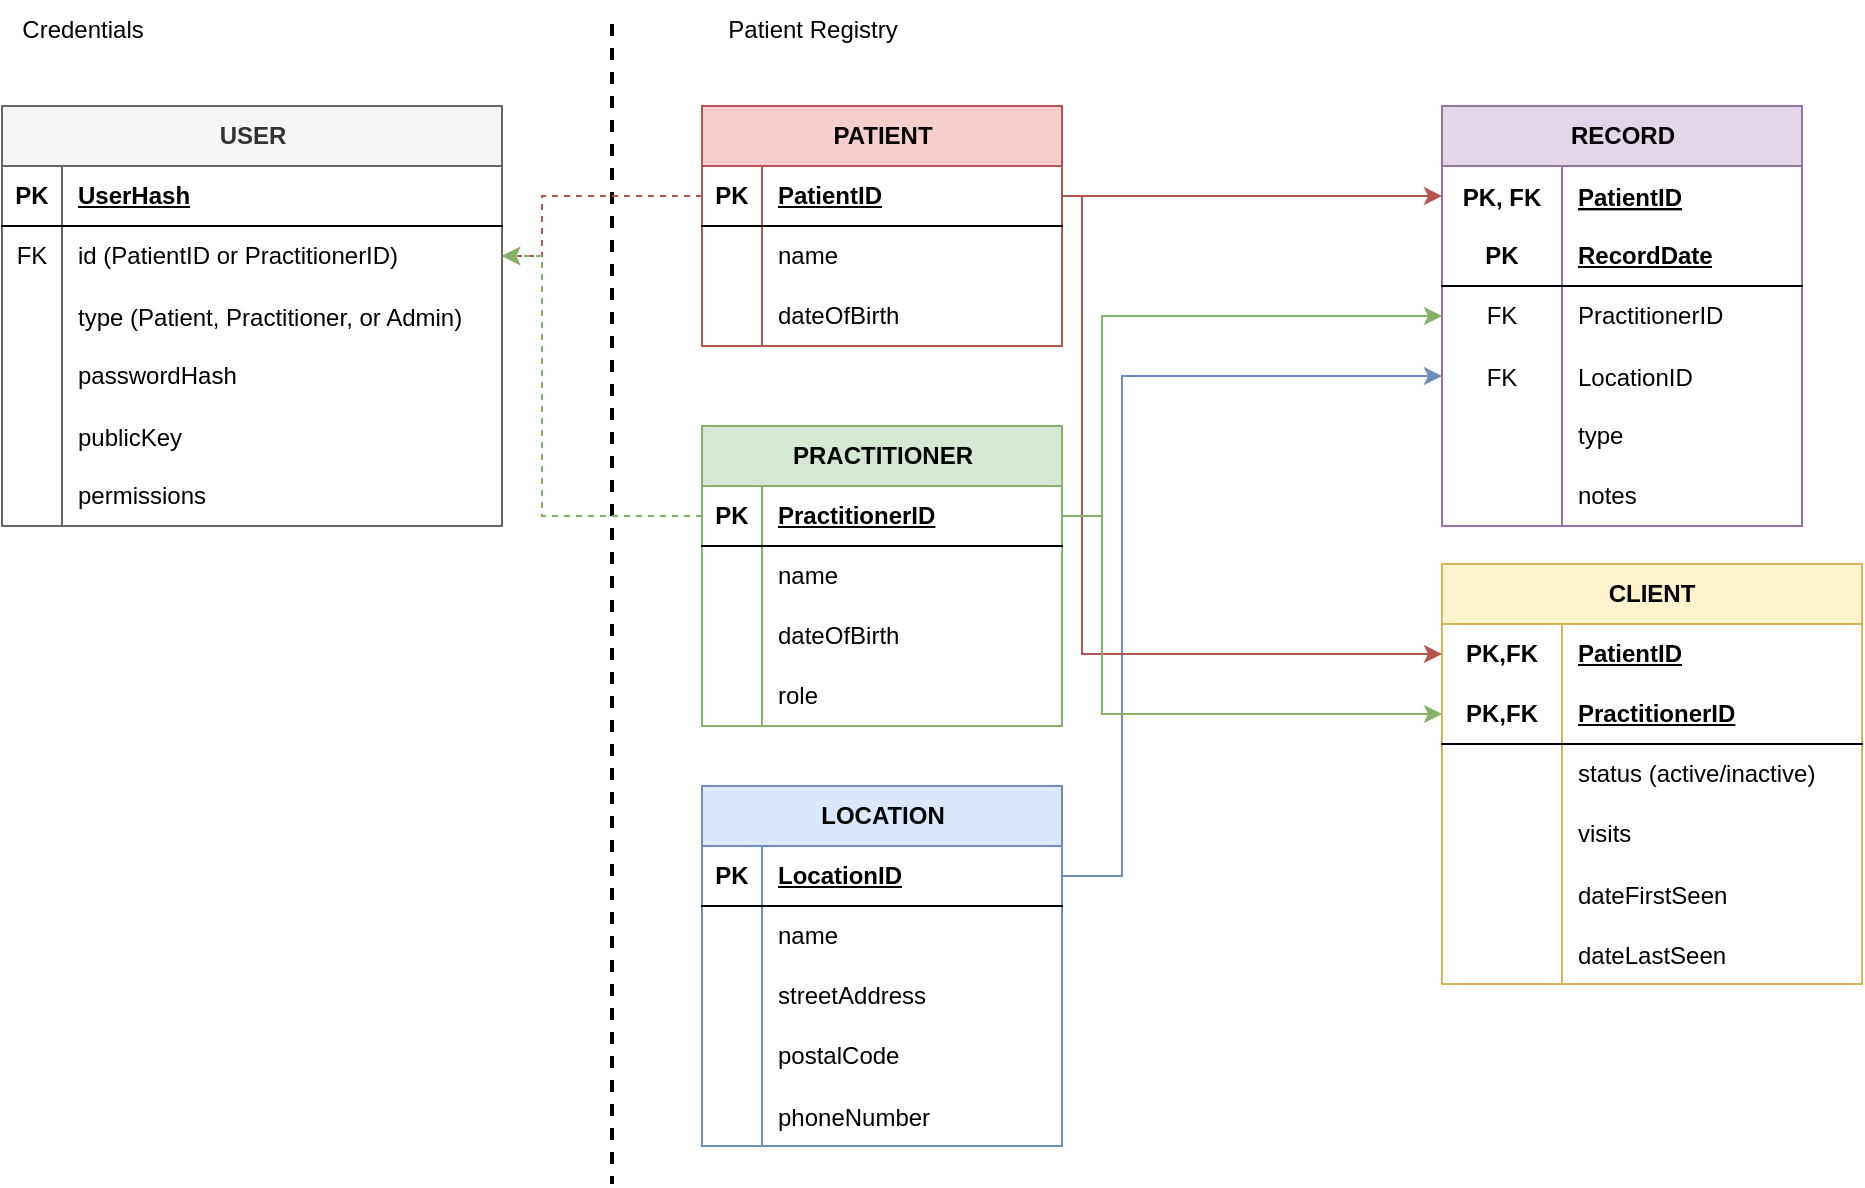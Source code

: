 <mxfile version="24.4.0" type="github">
  <diagram name="Credentials &amp; Patient Registry" id="eqYuc8Sgv0YEJW-9Jb40">
    <mxGraphModel dx="1221" dy="765" grid="1" gridSize="10" guides="1" tooltips="1" connect="1" arrows="1" fold="1" page="1" pageScale="1" pageWidth="1100" pageHeight="850" math="0" shadow="0">
      <root>
        <mxCell id="0" />
        <mxCell id="1" parent="0" />
        <mxCell id="CZYOtbxIdXGF0Ih6spGk-1" value="PATIENT" style="shape=table;startSize=30;container=1;collapsible=1;childLayout=tableLayout;fixedRows=1;rowLines=0;fontStyle=1;align=center;resizeLast=1;html=1;fillColor=#f8cecc;strokeColor=#b85450;" parent="1" vertex="1">
          <mxGeometry x="390" y="81" width="180" height="120" as="geometry">
            <mxRectangle x="80" y="40" width="80" height="30" as="alternateBounds" />
          </mxGeometry>
        </mxCell>
        <mxCell id="CZYOtbxIdXGF0Ih6spGk-2" value="" style="shape=tableRow;horizontal=0;startSize=0;swimlaneHead=0;swimlaneBody=0;fillColor=none;collapsible=0;dropTarget=0;points=[[0,0.5],[1,0.5]];portConstraint=eastwest;top=0;left=0;right=0;bottom=1;" parent="CZYOtbxIdXGF0Ih6spGk-1" vertex="1">
          <mxGeometry y="30" width="180" height="30" as="geometry" />
        </mxCell>
        <mxCell id="CZYOtbxIdXGF0Ih6spGk-3" value="PK" style="shape=partialRectangle;connectable=0;fillColor=none;top=0;left=0;bottom=0;right=0;fontStyle=1;overflow=hidden;whiteSpace=wrap;html=1;" parent="CZYOtbxIdXGF0Ih6spGk-2" vertex="1">
          <mxGeometry width="30" height="30" as="geometry">
            <mxRectangle width="30" height="30" as="alternateBounds" />
          </mxGeometry>
        </mxCell>
        <mxCell id="CZYOtbxIdXGF0Ih6spGk-4" value="PatientID" style="shape=partialRectangle;connectable=0;fillColor=none;top=0;left=0;bottom=0;right=0;align=left;spacingLeft=6;fontStyle=5;overflow=hidden;whiteSpace=wrap;html=1;" parent="CZYOtbxIdXGF0Ih6spGk-2" vertex="1">
          <mxGeometry x="30" width="150" height="30" as="geometry">
            <mxRectangle width="150" height="30" as="alternateBounds" />
          </mxGeometry>
        </mxCell>
        <mxCell id="CZYOtbxIdXGF0Ih6spGk-5" value="" style="shape=tableRow;horizontal=0;startSize=0;swimlaneHead=0;swimlaneBody=0;fillColor=none;collapsible=0;dropTarget=0;points=[[0,0.5],[1,0.5]];portConstraint=eastwest;top=0;left=0;right=0;bottom=0;" parent="CZYOtbxIdXGF0Ih6spGk-1" vertex="1">
          <mxGeometry y="60" width="180" height="30" as="geometry" />
        </mxCell>
        <mxCell id="CZYOtbxIdXGF0Ih6spGk-6" value="" style="shape=partialRectangle;connectable=0;fillColor=none;top=0;left=0;bottom=0;right=0;editable=1;overflow=hidden;whiteSpace=wrap;html=1;" parent="CZYOtbxIdXGF0Ih6spGk-5" vertex="1">
          <mxGeometry width="30" height="30" as="geometry">
            <mxRectangle width="30" height="30" as="alternateBounds" />
          </mxGeometry>
        </mxCell>
        <mxCell id="CZYOtbxIdXGF0Ih6spGk-7" value="name" style="shape=partialRectangle;connectable=0;fillColor=none;top=0;left=0;bottom=0;right=0;align=left;spacingLeft=6;overflow=hidden;whiteSpace=wrap;html=1;" parent="CZYOtbxIdXGF0Ih6spGk-5" vertex="1">
          <mxGeometry x="30" width="150" height="30" as="geometry">
            <mxRectangle width="150" height="30" as="alternateBounds" />
          </mxGeometry>
        </mxCell>
        <mxCell id="CZYOtbxIdXGF0Ih6spGk-8" value="" style="shape=tableRow;horizontal=0;startSize=0;swimlaneHead=0;swimlaneBody=0;fillColor=none;collapsible=0;dropTarget=0;points=[[0,0.5],[1,0.5]];portConstraint=eastwest;top=0;left=0;right=0;bottom=0;" parent="CZYOtbxIdXGF0Ih6spGk-1" vertex="1">
          <mxGeometry y="90" width="180" height="30" as="geometry" />
        </mxCell>
        <mxCell id="CZYOtbxIdXGF0Ih6spGk-9" value="" style="shape=partialRectangle;connectable=0;fillColor=none;top=0;left=0;bottom=0;right=0;editable=1;overflow=hidden;whiteSpace=wrap;html=1;" parent="CZYOtbxIdXGF0Ih6spGk-8" vertex="1">
          <mxGeometry width="30" height="30" as="geometry">
            <mxRectangle width="30" height="30" as="alternateBounds" />
          </mxGeometry>
        </mxCell>
        <mxCell id="CZYOtbxIdXGF0Ih6spGk-10" value="dateOfBirth" style="shape=partialRectangle;connectable=0;fillColor=none;top=0;left=0;bottom=0;right=0;align=left;spacingLeft=6;overflow=hidden;whiteSpace=wrap;html=1;" parent="CZYOtbxIdXGF0Ih6spGk-8" vertex="1">
          <mxGeometry x="30" width="150" height="30" as="geometry">
            <mxRectangle width="150" height="30" as="alternateBounds" />
          </mxGeometry>
        </mxCell>
        <mxCell id="CZYOtbxIdXGF0Ih6spGk-21" value="PRACTITIONER" style="shape=table;startSize=30;container=1;collapsible=1;childLayout=tableLayout;fixedRows=1;rowLines=0;fontStyle=1;align=center;resizeLast=1;html=1;fillColor=#d5e8d4;strokeColor=#82b366;" parent="1" vertex="1">
          <mxGeometry x="390" y="241" width="180" height="150" as="geometry" />
        </mxCell>
        <mxCell id="CZYOtbxIdXGF0Ih6spGk-22" value="" style="shape=tableRow;horizontal=0;startSize=0;swimlaneHead=0;swimlaneBody=0;fillColor=none;collapsible=0;dropTarget=0;points=[[0,0.5],[1,0.5]];portConstraint=eastwest;top=0;left=0;right=0;bottom=1;" parent="CZYOtbxIdXGF0Ih6spGk-21" vertex="1">
          <mxGeometry y="30" width="180" height="30" as="geometry" />
        </mxCell>
        <mxCell id="CZYOtbxIdXGF0Ih6spGk-23" value="PK" style="shape=partialRectangle;connectable=0;fillColor=none;top=0;left=0;bottom=0;right=0;fontStyle=1;overflow=hidden;whiteSpace=wrap;html=1;" parent="CZYOtbxIdXGF0Ih6spGk-22" vertex="1">
          <mxGeometry width="30" height="30" as="geometry">
            <mxRectangle width="30" height="30" as="alternateBounds" />
          </mxGeometry>
        </mxCell>
        <mxCell id="CZYOtbxIdXGF0Ih6spGk-24" value="PractitionerID" style="shape=partialRectangle;connectable=0;fillColor=none;top=0;left=0;bottom=0;right=0;align=left;spacingLeft=6;fontStyle=5;overflow=hidden;whiteSpace=wrap;html=1;" parent="CZYOtbxIdXGF0Ih6spGk-22" vertex="1">
          <mxGeometry x="30" width="150" height="30" as="geometry">
            <mxRectangle width="150" height="30" as="alternateBounds" />
          </mxGeometry>
        </mxCell>
        <mxCell id="CZYOtbxIdXGF0Ih6spGk-25" value="" style="shape=tableRow;horizontal=0;startSize=0;swimlaneHead=0;swimlaneBody=0;fillColor=none;collapsible=0;dropTarget=0;points=[[0,0.5],[1,0.5]];portConstraint=eastwest;top=0;left=0;right=0;bottom=0;" parent="CZYOtbxIdXGF0Ih6spGk-21" vertex="1">
          <mxGeometry y="60" width="180" height="30" as="geometry" />
        </mxCell>
        <mxCell id="CZYOtbxIdXGF0Ih6spGk-26" value="" style="shape=partialRectangle;connectable=0;fillColor=none;top=0;left=0;bottom=0;right=0;editable=1;overflow=hidden;whiteSpace=wrap;html=1;" parent="CZYOtbxIdXGF0Ih6spGk-25" vertex="1">
          <mxGeometry width="30" height="30" as="geometry">
            <mxRectangle width="30" height="30" as="alternateBounds" />
          </mxGeometry>
        </mxCell>
        <mxCell id="CZYOtbxIdXGF0Ih6spGk-27" value="name" style="shape=partialRectangle;connectable=0;fillColor=none;top=0;left=0;bottom=0;right=0;align=left;spacingLeft=6;overflow=hidden;whiteSpace=wrap;html=1;" parent="CZYOtbxIdXGF0Ih6spGk-25" vertex="1">
          <mxGeometry x="30" width="150" height="30" as="geometry">
            <mxRectangle width="150" height="30" as="alternateBounds" />
          </mxGeometry>
        </mxCell>
        <mxCell id="CZYOtbxIdXGF0Ih6spGk-28" value="" style="shape=tableRow;horizontal=0;startSize=0;swimlaneHead=0;swimlaneBody=0;fillColor=none;collapsible=0;dropTarget=0;points=[[0,0.5],[1,0.5]];portConstraint=eastwest;top=0;left=0;right=0;bottom=0;" parent="CZYOtbxIdXGF0Ih6spGk-21" vertex="1">
          <mxGeometry y="90" width="180" height="30" as="geometry" />
        </mxCell>
        <mxCell id="CZYOtbxIdXGF0Ih6spGk-29" value="" style="shape=partialRectangle;connectable=0;fillColor=none;top=0;left=0;bottom=0;right=0;editable=1;overflow=hidden;whiteSpace=wrap;html=1;" parent="CZYOtbxIdXGF0Ih6spGk-28" vertex="1">
          <mxGeometry width="30" height="30" as="geometry">
            <mxRectangle width="30" height="30" as="alternateBounds" />
          </mxGeometry>
        </mxCell>
        <mxCell id="CZYOtbxIdXGF0Ih6spGk-30" value="dateOfBirth" style="shape=partialRectangle;connectable=0;fillColor=none;top=0;left=0;bottom=0;right=0;align=left;spacingLeft=6;overflow=hidden;whiteSpace=wrap;html=1;" parent="CZYOtbxIdXGF0Ih6spGk-28" vertex="1">
          <mxGeometry x="30" width="150" height="30" as="geometry">
            <mxRectangle width="150" height="30" as="alternateBounds" />
          </mxGeometry>
        </mxCell>
        <mxCell id="CZYOtbxIdXGF0Ih6spGk-31" value="" style="shape=tableRow;horizontal=0;startSize=0;swimlaneHead=0;swimlaneBody=0;fillColor=none;collapsible=0;dropTarget=0;points=[[0,0.5],[1,0.5]];portConstraint=eastwest;top=0;left=0;right=0;bottom=0;" parent="CZYOtbxIdXGF0Ih6spGk-21" vertex="1">
          <mxGeometry y="120" width="180" height="30" as="geometry" />
        </mxCell>
        <mxCell id="CZYOtbxIdXGF0Ih6spGk-32" value="" style="shape=partialRectangle;connectable=0;fillColor=none;top=0;left=0;bottom=0;right=0;editable=1;overflow=hidden;whiteSpace=wrap;html=1;" parent="CZYOtbxIdXGF0Ih6spGk-31" vertex="1">
          <mxGeometry width="30" height="30" as="geometry">
            <mxRectangle width="30" height="30" as="alternateBounds" />
          </mxGeometry>
        </mxCell>
        <mxCell id="CZYOtbxIdXGF0Ih6spGk-33" value="role" style="shape=partialRectangle;connectable=0;fillColor=none;top=0;left=0;bottom=0;right=0;align=left;spacingLeft=6;overflow=hidden;whiteSpace=wrap;html=1;" parent="CZYOtbxIdXGF0Ih6spGk-31" vertex="1">
          <mxGeometry x="30" width="150" height="30" as="geometry">
            <mxRectangle width="150" height="30" as="alternateBounds" />
          </mxGeometry>
        </mxCell>
        <mxCell id="CZYOtbxIdXGF0Ih6spGk-38" value="RECORD" style="shape=table;startSize=30;container=1;collapsible=1;childLayout=tableLayout;fixedRows=1;rowLines=0;fontStyle=1;align=center;resizeLast=1;html=1;fillColor=#e1d5e7;strokeColor=#9673a6;" parent="1" vertex="1">
          <mxGeometry x="760" y="81" width="180" height="210" as="geometry" />
        </mxCell>
        <mxCell id="CZYOtbxIdXGF0Ih6spGk-58" value="" style="shape=tableRow;horizontal=0;startSize=0;swimlaneHead=0;swimlaneBody=0;fillColor=none;collapsible=0;dropTarget=0;points=[[0,0.5],[1,0.5]];portConstraint=eastwest;top=0;left=0;right=0;bottom=0;" parent="CZYOtbxIdXGF0Ih6spGk-38" vertex="1">
          <mxGeometry y="30" width="180" height="30" as="geometry" />
        </mxCell>
        <mxCell id="CZYOtbxIdXGF0Ih6spGk-59" value="PK, FK" style="shape=partialRectangle;connectable=0;fillColor=none;top=0;left=0;bottom=0;right=0;editable=1;overflow=hidden;fontStyle=1" parent="CZYOtbxIdXGF0Ih6spGk-58" vertex="1">
          <mxGeometry width="60" height="30" as="geometry">
            <mxRectangle width="60" height="30" as="alternateBounds" />
          </mxGeometry>
        </mxCell>
        <mxCell id="CZYOtbxIdXGF0Ih6spGk-60" value="PatientID" style="shape=partialRectangle;connectable=0;fillColor=none;top=0;left=0;bottom=0;right=0;align=left;spacingLeft=6;overflow=hidden;fontStyle=5" parent="CZYOtbxIdXGF0Ih6spGk-58" vertex="1">
          <mxGeometry x="60" width="120" height="30" as="geometry">
            <mxRectangle width="120" height="30" as="alternateBounds" />
          </mxGeometry>
        </mxCell>
        <mxCell id="CZYOtbxIdXGF0Ih6spGk-39" value="" style="shape=tableRow;horizontal=0;startSize=0;swimlaneHead=0;swimlaneBody=0;fillColor=none;collapsible=0;dropTarget=0;points=[[0,0.5],[1,0.5]];portConstraint=eastwest;top=0;left=0;right=0;bottom=1;" parent="CZYOtbxIdXGF0Ih6spGk-38" vertex="1">
          <mxGeometry y="60" width="180" height="30" as="geometry" />
        </mxCell>
        <mxCell id="CZYOtbxIdXGF0Ih6spGk-40" value="PK" style="shape=partialRectangle;connectable=0;fillColor=none;top=0;left=0;bottom=0;right=0;fontStyle=1;overflow=hidden;whiteSpace=wrap;html=1;" parent="CZYOtbxIdXGF0Ih6spGk-39" vertex="1">
          <mxGeometry width="60" height="30" as="geometry">
            <mxRectangle width="60" height="30" as="alternateBounds" />
          </mxGeometry>
        </mxCell>
        <mxCell id="CZYOtbxIdXGF0Ih6spGk-41" value="RecordDate" style="shape=partialRectangle;connectable=0;fillColor=none;top=0;left=0;bottom=0;right=0;align=left;spacingLeft=6;fontStyle=5;overflow=hidden;whiteSpace=wrap;html=1;" parent="CZYOtbxIdXGF0Ih6spGk-39" vertex="1">
          <mxGeometry x="60" width="120" height="30" as="geometry">
            <mxRectangle width="120" height="30" as="alternateBounds" />
          </mxGeometry>
        </mxCell>
        <mxCell id="CZYOtbxIdXGF0Ih6spGk-42" value="" style="shape=tableRow;horizontal=0;startSize=0;swimlaneHead=0;swimlaneBody=0;fillColor=none;collapsible=0;dropTarget=0;points=[[0,0.5],[1,0.5]];portConstraint=eastwest;top=0;left=0;right=0;bottom=0;" parent="CZYOtbxIdXGF0Ih6spGk-38" vertex="1">
          <mxGeometry y="90" width="180" height="30" as="geometry" />
        </mxCell>
        <mxCell id="CZYOtbxIdXGF0Ih6spGk-43" value="FK" style="shape=partialRectangle;connectable=0;fillColor=none;top=0;left=0;bottom=0;right=0;editable=1;overflow=hidden;whiteSpace=wrap;html=1;" parent="CZYOtbxIdXGF0Ih6spGk-42" vertex="1">
          <mxGeometry width="60" height="30" as="geometry">
            <mxRectangle width="60" height="30" as="alternateBounds" />
          </mxGeometry>
        </mxCell>
        <mxCell id="CZYOtbxIdXGF0Ih6spGk-44" value="PractitionerID" style="shape=partialRectangle;connectable=0;fillColor=none;top=0;left=0;bottom=0;right=0;align=left;spacingLeft=6;overflow=hidden;whiteSpace=wrap;html=1;" parent="CZYOtbxIdXGF0Ih6spGk-42" vertex="1">
          <mxGeometry x="60" width="120" height="30" as="geometry">
            <mxRectangle width="120" height="30" as="alternateBounds" />
          </mxGeometry>
        </mxCell>
        <mxCell id="CZYOtbxIdXGF0Ih6spGk-83" value="" style="shape=tableRow;horizontal=0;startSize=0;swimlaneHead=0;swimlaneBody=0;fillColor=none;collapsible=0;dropTarget=0;points=[[0,0.5],[1,0.5]];portConstraint=eastwest;top=0;left=0;right=0;bottom=0;" parent="CZYOtbxIdXGF0Ih6spGk-38" vertex="1">
          <mxGeometry y="120" width="180" height="30" as="geometry" />
        </mxCell>
        <mxCell id="CZYOtbxIdXGF0Ih6spGk-84" value="FK" style="shape=partialRectangle;connectable=0;fillColor=none;top=0;left=0;bottom=0;right=0;editable=1;overflow=hidden;" parent="CZYOtbxIdXGF0Ih6spGk-83" vertex="1">
          <mxGeometry width="60" height="30" as="geometry">
            <mxRectangle width="60" height="30" as="alternateBounds" />
          </mxGeometry>
        </mxCell>
        <mxCell id="CZYOtbxIdXGF0Ih6spGk-85" value="LocationID" style="shape=partialRectangle;connectable=0;fillColor=none;top=0;left=0;bottom=0;right=0;align=left;spacingLeft=6;overflow=hidden;" parent="CZYOtbxIdXGF0Ih6spGk-83" vertex="1">
          <mxGeometry x="60" width="120" height="30" as="geometry">
            <mxRectangle width="120" height="30" as="alternateBounds" />
          </mxGeometry>
        </mxCell>
        <mxCell id="CZYOtbxIdXGF0Ih6spGk-45" value="" style="shape=tableRow;horizontal=0;startSize=0;swimlaneHead=0;swimlaneBody=0;fillColor=none;collapsible=0;dropTarget=0;points=[[0,0.5],[1,0.5]];portConstraint=eastwest;top=0;left=0;right=0;bottom=0;" parent="CZYOtbxIdXGF0Ih6spGk-38" vertex="1">
          <mxGeometry y="150" width="180" height="30" as="geometry" />
        </mxCell>
        <mxCell id="CZYOtbxIdXGF0Ih6spGk-46" value="" style="shape=partialRectangle;connectable=0;fillColor=none;top=0;left=0;bottom=0;right=0;editable=1;overflow=hidden;whiteSpace=wrap;html=1;" parent="CZYOtbxIdXGF0Ih6spGk-45" vertex="1">
          <mxGeometry width="60" height="30" as="geometry">
            <mxRectangle width="60" height="30" as="alternateBounds" />
          </mxGeometry>
        </mxCell>
        <mxCell id="CZYOtbxIdXGF0Ih6spGk-47" value="type" style="shape=partialRectangle;connectable=0;fillColor=none;top=0;left=0;bottom=0;right=0;align=left;spacingLeft=6;overflow=hidden;whiteSpace=wrap;html=1;" parent="CZYOtbxIdXGF0Ih6spGk-45" vertex="1">
          <mxGeometry x="60" width="120" height="30" as="geometry">
            <mxRectangle width="120" height="30" as="alternateBounds" />
          </mxGeometry>
        </mxCell>
        <mxCell id="CZYOtbxIdXGF0Ih6spGk-48" value="" style="shape=tableRow;horizontal=0;startSize=0;swimlaneHead=0;swimlaneBody=0;fillColor=none;collapsible=0;dropTarget=0;points=[[0,0.5],[1,0.5]];portConstraint=eastwest;top=0;left=0;right=0;bottom=0;" parent="CZYOtbxIdXGF0Ih6spGk-38" vertex="1">
          <mxGeometry y="180" width="180" height="30" as="geometry" />
        </mxCell>
        <mxCell id="CZYOtbxIdXGF0Ih6spGk-49" value="" style="shape=partialRectangle;connectable=0;fillColor=none;top=0;left=0;bottom=0;right=0;editable=1;overflow=hidden;whiteSpace=wrap;html=1;" parent="CZYOtbxIdXGF0Ih6spGk-48" vertex="1">
          <mxGeometry width="60" height="30" as="geometry">
            <mxRectangle width="60" height="30" as="alternateBounds" />
          </mxGeometry>
        </mxCell>
        <mxCell id="CZYOtbxIdXGF0Ih6spGk-50" value="notes" style="shape=partialRectangle;connectable=0;fillColor=none;top=0;left=0;bottom=0;right=0;align=left;spacingLeft=6;overflow=hidden;whiteSpace=wrap;html=1;" parent="CZYOtbxIdXGF0Ih6spGk-48" vertex="1">
          <mxGeometry x="60" width="120" height="30" as="geometry">
            <mxRectangle width="120" height="30" as="alternateBounds" />
          </mxGeometry>
        </mxCell>
        <mxCell id="CZYOtbxIdXGF0Ih6spGk-64" value="LOCATION" style="shape=table;startSize=30;container=1;collapsible=1;childLayout=tableLayout;fixedRows=1;rowLines=0;fontStyle=1;align=center;resizeLast=1;html=1;fillColor=#dae8fc;strokeColor=#6c8ebf;" parent="1" vertex="1">
          <mxGeometry x="390" y="421" width="180" height="180" as="geometry" />
        </mxCell>
        <mxCell id="CZYOtbxIdXGF0Ih6spGk-65" value="" style="shape=tableRow;horizontal=0;startSize=0;swimlaneHead=0;swimlaneBody=0;fillColor=none;collapsible=0;dropTarget=0;points=[[0,0.5],[1,0.5]];portConstraint=eastwest;top=0;left=0;right=0;bottom=1;" parent="CZYOtbxIdXGF0Ih6spGk-64" vertex="1">
          <mxGeometry y="30" width="180" height="30" as="geometry" />
        </mxCell>
        <mxCell id="CZYOtbxIdXGF0Ih6spGk-66" value="PK" style="shape=partialRectangle;connectable=0;fillColor=none;top=0;left=0;bottom=0;right=0;fontStyle=1;overflow=hidden;whiteSpace=wrap;html=1;" parent="CZYOtbxIdXGF0Ih6spGk-65" vertex="1">
          <mxGeometry width="30" height="30" as="geometry">
            <mxRectangle width="30" height="30" as="alternateBounds" />
          </mxGeometry>
        </mxCell>
        <mxCell id="CZYOtbxIdXGF0Ih6spGk-67" value="LocationID" style="shape=partialRectangle;connectable=0;fillColor=none;top=0;left=0;bottom=0;right=0;align=left;spacingLeft=6;fontStyle=5;overflow=hidden;whiteSpace=wrap;html=1;" parent="CZYOtbxIdXGF0Ih6spGk-65" vertex="1">
          <mxGeometry x="30" width="150" height="30" as="geometry">
            <mxRectangle width="150" height="30" as="alternateBounds" />
          </mxGeometry>
        </mxCell>
        <mxCell id="CZYOtbxIdXGF0Ih6spGk-68" value="" style="shape=tableRow;horizontal=0;startSize=0;swimlaneHead=0;swimlaneBody=0;fillColor=none;collapsible=0;dropTarget=0;points=[[0,0.5],[1,0.5]];portConstraint=eastwest;top=0;left=0;right=0;bottom=0;" parent="CZYOtbxIdXGF0Ih6spGk-64" vertex="1">
          <mxGeometry y="60" width="180" height="30" as="geometry" />
        </mxCell>
        <mxCell id="CZYOtbxIdXGF0Ih6spGk-69" value="" style="shape=partialRectangle;connectable=0;fillColor=none;top=0;left=0;bottom=0;right=0;editable=1;overflow=hidden;whiteSpace=wrap;html=1;" parent="CZYOtbxIdXGF0Ih6spGk-68" vertex="1">
          <mxGeometry width="30" height="30" as="geometry">
            <mxRectangle width="30" height="30" as="alternateBounds" />
          </mxGeometry>
        </mxCell>
        <mxCell id="CZYOtbxIdXGF0Ih6spGk-70" value="name" style="shape=partialRectangle;connectable=0;fillColor=none;top=0;left=0;bottom=0;right=0;align=left;spacingLeft=6;overflow=hidden;whiteSpace=wrap;html=1;" parent="CZYOtbxIdXGF0Ih6spGk-68" vertex="1">
          <mxGeometry x="30" width="150" height="30" as="geometry">
            <mxRectangle width="150" height="30" as="alternateBounds" />
          </mxGeometry>
        </mxCell>
        <mxCell id="CZYOtbxIdXGF0Ih6spGk-71" value="" style="shape=tableRow;horizontal=0;startSize=0;swimlaneHead=0;swimlaneBody=0;fillColor=none;collapsible=0;dropTarget=0;points=[[0,0.5],[1,0.5]];portConstraint=eastwest;top=0;left=0;right=0;bottom=0;" parent="CZYOtbxIdXGF0Ih6spGk-64" vertex="1">
          <mxGeometry y="90" width="180" height="30" as="geometry" />
        </mxCell>
        <mxCell id="CZYOtbxIdXGF0Ih6spGk-72" value="" style="shape=partialRectangle;connectable=0;fillColor=none;top=0;left=0;bottom=0;right=0;editable=1;overflow=hidden;whiteSpace=wrap;html=1;" parent="CZYOtbxIdXGF0Ih6spGk-71" vertex="1">
          <mxGeometry width="30" height="30" as="geometry">
            <mxRectangle width="30" height="30" as="alternateBounds" />
          </mxGeometry>
        </mxCell>
        <mxCell id="CZYOtbxIdXGF0Ih6spGk-73" value="streetAddress" style="shape=partialRectangle;connectable=0;fillColor=none;top=0;left=0;bottom=0;right=0;align=left;spacingLeft=6;overflow=hidden;whiteSpace=wrap;html=1;" parent="CZYOtbxIdXGF0Ih6spGk-71" vertex="1">
          <mxGeometry x="30" width="150" height="30" as="geometry">
            <mxRectangle width="150" height="30" as="alternateBounds" />
          </mxGeometry>
        </mxCell>
        <mxCell id="CZYOtbxIdXGF0Ih6spGk-74" value="" style="shape=tableRow;horizontal=0;startSize=0;swimlaneHead=0;swimlaneBody=0;fillColor=none;collapsible=0;dropTarget=0;points=[[0,0.5],[1,0.5]];portConstraint=eastwest;top=0;left=0;right=0;bottom=0;" parent="CZYOtbxIdXGF0Ih6spGk-64" vertex="1">
          <mxGeometry y="120" width="180" height="30" as="geometry" />
        </mxCell>
        <mxCell id="CZYOtbxIdXGF0Ih6spGk-75" value="" style="shape=partialRectangle;connectable=0;fillColor=none;top=0;left=0;bottom=0;right=0;editable=1;overflow=hidden;whiteSpace=wrap;html=1;" parent="CZYOtbxIdXGF0Ih6spGk-74" vertex="1">
          <mxGeometry width="30" height="30" as="geometry">
            <mxRectangle width="30" height="30" as="alternateBounds" />
          </mxGeometry>
        </mxCell>
        <mxCell id="CZYOtbxIdXGF0Ih6spGk-76" value="postalCode" style="shape=partialRectangle;connectable=0;fillColor=none;top=0;left=0;bottom=0;right=0;align=left;spacingLeft=6;overflow=hidden;whiteSpace=wrap;html=1;" parent="CZYOtbxIdXGF0Ih6spGk-74" vertex="1">
          <mxGeometry x="30" width="150" height="30" as="geometry">
            <mxRectangle width="150" height="30" as="alternateBounds" />
          </mxGeometry>
        </mxCell>
        <mxCell id="CZYOtbxIdXGF0Ih6spGk-77" value="" style="shape=tableRow;horizontal=0;startSize=0;swimlaneHead=0;swimlaneBody=0;fillColor=none;collapsible=0;dropTarget=0;points=[[0,0.5],[1,0.5]];portConstraint=eastwest;top=0;left=0;right=0;bottom=0;" parent="CZYOtbxIdXGF0Ih6spGk-64" vertex="1">
          <mxGeometry y="150" width="180" height="30" as="geometry" />
        </mxCell>
        <mxCell id="CZYOtbxIdXGF0Ih6spGk-78" value="" style="shape=partialRectangle;connectable=0;fillColor=none;top=0;left=0;bottom=0;right=0;editable=1;overflow=hidden;" parent="CZYOtbxIdXGF0Ih6spGk-77" vertex="1">
          <mxGeometry width="30" height="30" as="geometry">
            <mxRectangle width="30" height="30" as="alternateBounds" />
          </mxGeometry>
        </mxCell>
        <mxCell id="CZYOtbxIdXGF0Ih6spGk-79" value="phoneNumber" style="shape=partialRectangle;connectable=0;fillColor=none;top=0;left=0;bottom=0;right=0;align=left;spacingLeft=6;overflow=hidden;" parent="CZYOtbxIdXGF0Ih6spGk-77" vertex="1">
          <mxGeometry x="30" width="150" height="30" as="geometry">
            <mxRectangle width="150" height="30" as="alternateBounds" />
          </mxGeometry>
        </mxCell>
        <mxCell id="CZYOtbxIdXGF0Ih6spGk-86" style="edgeStyle=orthogonalEdgeStyle;rounded=0;orthogonalLoop=1;jettySize=auto;html=1;exitX=1;exitY=0.5;exitDx=0;exitDy=0;entryX=0;entryY=0.5;entryDx=0;entryDy=0;fillColor=#dae8fc;strokeColor=#6c8ebf;" parent="1" source="CZYOtbxIdXGF0Ih6spGk-65" target="CZYOtbxIdXGF0Ih6spGk-83" edge="1">
          <mxGeometry relative="1" as="geometry">
            <Array as="points">
              <mxPoint x="600" y="466" />
              <mxPoint x="600" y="216" />
            </Array>
          </mxGeometry>
        </mxCell>
        <mxCell id="CZYOtbxIdXGF0Ih6spGk-87" style="edgeStyle=orthogonalEdgeStyle;rounded=0;orthogonalLoop=1;jettySize=auto;html=1;exitX=1;exitY=0.5;exitDx=0;exitDy=0;entryX=0;entryY=0.5;entryDx=0;entryDy=0;fillColor=#d5e8d4;strokeColor=#82b366;" parent="1" source="CZYOtbxIdXGF0Ih6spGk-22" target="CZYOtbxIdXGF0Ih6spGk-42" edge="1">
          <mxGeometry relative="1" as="geometry">
            <Array as="points">
              <mxPoint x="590" y="286" />
              <mxPoint x="590" y="186" />
            </Array>
          </mxGeometry>
        </mxCell>
        <mxCell id="3VrDn4-zEaqxQMhyOwzm-1" value="USER" style="shape=table;startSize=30;container=1;collapsible=1;childLayout=tableLayout;fixedRows=1;rowLines=0;fontStyle=1;align=center;resizeLast=1;html=1;fillColor=#f5f5f5;fontColor=#333333;strokeColor=#666666;" parent="1" vertex="1">
          <mxGeometry x="40" y="81" width="250" height="210" as="geometry" />
        </mxCell>
        <mxCell id="3VrDn4-zEaqxQMhyOwzm-2" value="" style="shape=tableRow;horizontal=0;startSize=0;swimlaneHead=0;swimlaneBody=0;fillColor=none;collapsible=0;dropTarget=0;points=[[0,0.5],[1,0.5]];portConstraint=eastwest;top=0;left=0;right=0;bottom=1;" parent="3VrDn4-zEaqxQMhyOwzm-1" vertex="1">
          <mxGeometry y="30" width="250" height="30" as="geometry" />
        </mxCell>
        <mxCell id="3VrDn4-zEaqxQMhyOwzm-3" value="PK" style="shape=partialRectangle;connectable=0;fillColor=none;top=0;left=0;bottom=0;right=0;fontStyle=1;overflow=hidden;whiteSpace=wrap;html=1;" parent="3VrDn4-zEaqxQMhyOwzm-2" vertex="1">
          <mxGeometry width="30" height="30" as="geometry">
            <mxRectangle width="30" height="30" as="alternateBounds" />
          </mxGeometry>
        </mxCell>
        <mxCell id="3VrDn4-zEaqxQMhyOwzm-4" value="UserHash" style="shape=partialRectangle;connectable=0;fillColor=none;top=0;left=0;bottom=0;right=0;align=left;spacingLeft=6;fontStyle=5;overflow=hidden;whiteSpace=wrap;html=1;" parent="3VrDn4-zEaqxQMhyOwzm-2" vertex="1">
          <mxGeometry x="30" width="220" height="30" as="geometry">
            <mxRectangle width="220" height="30" as="alternateBounds" />
          </mxGeometry>
        </mxCell>
        <mxCell id="3VrDn4-zEaqxQMhyOwzm-5" value="" style="shape=tableRow;horizontal=0;startSize=0;swimlaneHead=0;swimlaneBody=0;fillColor=none;collapsible=0;dropTarget=0;points=[[0,0.5],[1,0.5]];portConstraint=eastwest;top=0;left=0;right=0;bottom=0;" parent="3VrDn4-zEaqxQMhyOwzm-1" vertex="1">
          <mxGeometry y="60" width="250" height="30" as="geometry" />
        </mxCell>
        <mxCell id="3VrDn4-zEaqxQMhyOwzm-6" value="FK" style="shape=partialRectangle;connectable=0;fillColor=none;top=0;left=0;bottom=0;right=0;editable=1;overflow=hidden;whiteSpace=wrap;html=1;" parent="3VrDn4-zEaqxQMhyOwzm-5" vertex="1">
          <mxGeometry width="30" height="30" as="geometry">
            <mxRectangle width="30" height="30" as="alternateBounds" />
          </mxGeometry>
        </mxCell>
        <mxCell id="3VrDn4-zEaqxQMhyOwzm-7" value="id (PatientID or PractitionerID)" style="shape=partialRectangle;connectable=0;fillColor=none;top=0;left=0;bottom=0;right=0;align=left;spacingLeft=6;overflow=hidden;whiteSpace=wrap;html=1;" parent="3VrDn4-zEaqxQMhyOwzm-5" vertex="1">
          <mxGeometry x="30" width="220" height="30" as="geometry">
            <mxRectangle width="220" height="30" as="alternateBounds" />
          </mxGeometry>
        </mxCell>
        <mxCell id="3VrDn4-zEaqxQMhyOwzm-18" value="" style="shape=tableRow;horizontal=0;startSize=0;swimlaneHead=0;swimlaneBody=0;fillColor=none;collapsible=0;dropTarget=0;points=[[0,0.5],[1,0.5]];portConstraint=eastwest;top=0;left=0;right=0;bottom=0;" parent="3VrDn4-zEaqxQMhyOwzm-1" vertex="1">
          <mxGeometry y="90" width="250" height="30" as="geometry" />
        </mxCell>
        <mxCell id="3VrDn4-zEaqxQMhyOwzm-19" value="" style="shape=partialRectangle;connectable=0;fillColor=none;top=0;left=0;bottom=0;right=0;editable=1;overflow=hidden;" parent="3VrDn4-zEaqxQMhyOwzm-18" vertex="1">
          <mxGeometry width="30" height="30" as="geometry">
            <mxRectangle width="30" height="30" as="alternateBounds" />
          </mxGeometry>
        </mxCell>
        <mxCell id="3VrDn4-zEaqxQMhyOwzm-20" value="type (Patient, Practitioner, or Admin)" style="shape=partialRectangle;connectable=0;fillColor=none;top=0;left=0;bottom=0;right=0;align=left;spacingLeft=6;overflow=hidden;" parent="3VrDn4-zEaqxQMhyOwzm-18" vertex="1">
          <mxGeometry x="30" width="220" height="30" as="geometry">
            <mxRectangle width="220" height="30" as="alternateBounds" />
          </mxGeometry>
        </mxCell>
        <mxCell id="3VrDn4-zEaqxQMhyOwzm-8" value="" style="shape=tableRow;horizontal=0;startSize=0;swimlaneHead=0;swimlaneBody=0;fillColor=none;collapsible=0;dropTarget=0;points=[[0,0.5],[1,0.5]];portConstraint=eastwest;top=0;left=0;right=0;bottom=0;" parent="3VrDn4-zEaqxQMhyOwzm-1" vertex="1">
          <mxGeometry y="120" width="250" height="30" as="geometry" />
        </mxCell>
        <mxCell id="3VrDn4-zEaqxQMhyOwzm-9" value="" style="shape=partialRectangle;connectable=0;fillColor=none;top=0;left=0;bottom=0;right=0;editable=1;overflow=hidden;whiteSpace=wrap;html=1;" parent="3VrDn4-zEaqxQMhyOwzm-8" vertex="1">
          <mxGeometry width="30" height="30" as="geometry">
            <mxRectangle width="30" height="30" as="alternateBounds" />
          </mxGeometry>
        </mxCell>
        <mxCell id="3VrDn4-zEaqxQMhyOwzm-10" value="passwordHash" style="shape=partialRectangle;connectable=0;fillColor=none;top=0;left=0;bottom=0;right=0;align=left;spacingLeft=6;overflow=hidden;whiteSpace=wrap;html=1;" parent="3VrDn4-zEaqxQMhyOwzm-8" vertex="1">
          <mxGeometry x="30" width="220" height="30" as="geometry">
            <mxRectangle width="220" height="30" as="alternateBounds" />
          </mxGeometry>
        </mxCell>
        <mxCell id="3VrDn4-zEaqxQMhyOwzm-15" value="" style="shape=tableRow;horizontal=0;startSize=0;swimlaneHead=0;swimlaneBody=0;fillColor=none;collapsible=0;dropTarget=0;points=[[0,0.5],[1,0.5]];portConstraint=eastwest;top=0;left=0;right=0;bottom=0;" parent="3VrDn4-zEaqxQMhyOwzm-1" vertex="1">
          <mxGeometry y="150" width="250" height="30" as="geometry" />
        </mxCell>
        <mxCell id="3VrDn4-zEaqxQMhyOwzm-16" value="" style="shape=partialRectangle;connectable=0;fillColor=none;top=0;left=0;bottom=0;right=0;editable=1;overflow=hidden;" parent="3VrDn4-zEaqxQMhyOwzm-15" vertex="1">
          <mxGeometry width="30" height="30" as="geometry">
            <mxRectangle width="30" height="30" as="alternateBounds" />
          </mxGeometry>
        </mxCell>
        <mxCell id="3VrDn4-zEaqxQMhyOwzm-17" value="publicKey" style="shape=partialRectangle;connectable=0;fillColor=none;top=0;left=0;bottom=0;right=0;align=left;spacingLeft=6;overflow=hidden;" parent="3VrDn4-zEaqxQMhyOwzm-15" vertex="1">
          <mxGeometry x="30" width="220" height="30" as="geometry">
            <mxRectangle width="220" height="30" as="alternateBounds" />
          </mxGeometry>
        </mxCell>
        <mxCell id="3VrDn4-zEaqxQMhyOwzm-11" value="" style="shape=tableRow;horizontal=0;startSize=0;swimlaneHead=0;swimlaneBody=0;fillColor=none;collapsible=0;dropTarget=0;points=[[0,0.5],[1,0.5]];portConstraint=eastwest;top=0;left=0;right=0;bottom=0;" parent="3VrDn4-zEaqxQMhyOwzm-1" vertex="1">
          <mxGeometry y="180" width="250" height="30" as="geometry" />
        </mxCell>
        <mxCell id="3VrDn4-zEaqxQMhyOwzm-12" value="" style="shape=partialRectangle;connectable=0;fillColor=none;top=0;left=0;bottom=0;right=0;editable=1;overflow=hidden;whiteSpace=wrap;html=1;" parent="3VrDn4-zEaqxQMhyOwzm-11" vertex="1">
          <mxGeometry width="30" height="30" as="geometry">
            <mxRectangle width="30" height="30" as="alternateBounds" />
          </mxGeometry>
        </mxCell>
        <mxCell id="3VrDn4-zEaqxQMhyOwzm-13" value="permissions" style="shape=partialRectangle;connectable=0;fillColor=none;top=0;left=0;bottom=0;right=0;align=left;spacingLeft=6;overflow=hidden;whiteSpace=wrap;html=1;" parent="3VrDn4-zEaqxQMhyOwzm-11" vertex="1">
          <mxGeometry x="30" width="220" height="30" as="geometry">
            <mxRectangle width="220" height="30" as="alternateBounds" />
          </mxGeometry>
        </mxCell>
        <mxCell id="3VrDn4-zEaqxQMhyOwzm-14" style="edgeStyle=orthogonalEdgeStyle;rounded=0;orthogonalLoop=1;jettySize=auto;html=1;exitX=1;exitY=0.5;exitDx=0;exitDy=0;entryX=0;entryY=0.5;entryDx=0;entryDy=0;fillColor=#f8cecc;strokeColor=#b85450;" parent="1" source="CZYOtbxIdXGF0Ih6spGk-2" target="CZYOtbxIdXGF0Ih6spGk-58" edge="1">
          <mxGeometry relative="1" as="geometry" />
        </mxCell>
        <mxCell id="3VrDn4-zEaqxQMhyOwzm-21" value="" style="line;strokeWidth=2;direction=south;html=1;strokeColor=default;dashed=1;" parent="1" vertex="1">
          <mxGeometry x="340" y="40" width="10" height="580" as="geometry" />
        </mxCell>
        <mxCell id="3VrDn4-zEaqxQMhyOwzm-22" value="Credentials" style="text;html=1;align=center;verticalAlign=middle;resizable=0;points=[];autosize=1;strokeColor=none;fillColor=none;" parent="1" vertex="1">
          <mxGeometry x="40" y="28" width="80" height="30" as="geometry" />
        </mxCell>
        <mxCell id="3VrDn4-zEaqxQMhyOwzm-23" value="&lt;div&gt;Patient Registry&lt;/div&gt;" style="text;html=1;align=center;verticalAlign=middle;resizable=0;points=[];autosize=1;strokeColor=none;fillColor=none;" parent="1" vertex="1">
          <mxGeometry x="390" y="28" width="110" height="30" as="geometry" />
        </mxCell>
        <mxCell id="wjAVMQVNI6CG40twRgSc-14" value="CLIENT" style="shape=table;startSize=30;container=1;collapsible=1;childLayout=tableLayout;fixedRows=1;rowLines=0;fontStyle=1;align=center;resizeLast=1;html=1;whiteSpace=wrap;fillColor=#fff2cc;strokeColor=#d6b656;" vertex="1" parent="1">
          <mxGeometry x="760" y="310" width="210" height="210" as="geometry" />
        </mxCell>
        <mxCell id="wjAVMQVNI6CG40twRgSc-15" value="" style="shape=tableRow;horizontal=0;startSize=0;swimlaneHead=0;swimlaneBody=0;fillColor=none;collapsible=0;dropTarget=0;points=[[0,0.5],[1,0.5]];portConstraint=eastwest;top=0;left=0;right=0;bottom=0;html=1;" vertex="1" parent="wjAVMQVNI6CG40twRgSc-14">
          <mxGeometry y="30" width="210" height="30" as="geometry" />
        </mxCell>
        <mxCell id="wjAVMQVNI6CG40twRgSc-16" value="PK,FK" style="shape=partialRectangle;connectable=0;fillColor=none;top=0;left=0;bottom=0;right=0;fontStyle=1;overflow=hidden;html=1;whiteSpace=wrap;" vertex="1" parent="wjAVMQVNI6CG40twRgSc-15">
          <mxGeometry width="60" height="30" as="geometry">
            <mxRectangle width="60" height="30" as="alternateBounds" />
          </mxGeometry>
        </mxCell>
        <mxCell id="wjAVMQVNI6CG40twRgSc-17" value="PatientID" style="shape=partialRectangle;connectable=0;fillColor=none;top=0;left=0;bottom=0;right=0;align=left;spacingLeft=6;fontStyle=5;overflow=hidden;html=1;whiteSpace=wrap;" vertex="1" parent="wjAVMQVNI6CG40twRgSc-15">
          <mxGeometry x="60" width="150" height="30" as="geometry">
            <mxRectangle width="150" height="30" as="alternateBounds" />
          </mxGeometry>
        </mxCell>
        <mxCell id="wjAVMQVNI6CG40twRgSc-18" value="" style="shape=tableRow;horizontal=0;startSize=0;swimlaneHead=0;swimlaneBody=0;fillColor=none;collapsible=0;dropTarget=0;points=[[0,0.5],[1,0.5]];portConstraint=eastwest;top=0;left=0;right=0;bottom=1;html=1;" vertex="1" parent="wjAVMQVNI6CG40twRgSc-14">
          <mxGeometry y="60" width="210" height="30" as="geometry" />
        </mxCell>
        <mxCell id="wjAVMQVNI6CG40twRgSc-19" value="PK,FK" style="shape=partialRectangle;connectable=0;fillColor=none;top=0;left=0;bottom=0;right=0;fontStyle=1;overflow=hidden;html=1;whiteSpace=wrap;" vertex="1" parent="wjAVMQVNI6CG40twRgSc-18">
          <mxGeometry width="60" height="30" as="geometry">
            <mxRectangle width="60" height="30" as="alternateBounds" />
          </mxGeometry>
        </mxCell>
        <mxCell id="wjAVMQVNI6CG40twRgSc-20" value="PractitionerID" style="shape=partialRectangle;connectable=0;fillColor=none;top=0;left=0;bottom=0;right=0;align=left;spacingLeft=6;fontStyle=5;overflow=hidden;html=1;whiteSpace=wrap;" vertex="1" parent="wjAVMQVNI6CG40twRgSc-18">
          <mxGeometry x="60" width="150" height="30" as="geometry">
            <mxRectangle width="150" height="30" as="alternateBounds" />
          </mxGeometry>
        </mxCell>
        <mxCell id="wjAVMQVNI6CG40twRgSc-21" value="" style="shape=tableRow;horizontal=0;startSize=0;swimlaneHead=0;swimlaneBody=0;fillColor=none;collapsible=0;dropTarget=0;points=[[0,0.5],[1,0.5]];portConstraint=eastwest;top=0;left=0;right=0;bottom=0;html=1;" vertex="1" parent="wjAVMQVNI6CG40twRgSc-14">
          <mxGeometry y="90" width="210" height="30" as="geometry" />
        </mxCell>
        <mxCell id="wjAVMQVNI6CG40twRgSc-22" value="" style="shape=partialRectangle;connectable=0;fillColor=none;top=0;left=0;bottom=0;right=0;editable=1;overflow=hidden;html=1;whiteSpace=wrap;" vertex="1" parent="wjAVMQVNI6CG40twRgSc-21">
          <mxGeometry width="60" height="30" as="geometry">
            <mxRectangle width="60" height="30" as="alternateBounds" />
          </mxGeometry>
        </mxCell>
        <mxCell id="wjAVMQVNI6CG40twRgSc-23" value="status (active/inactive)" style="shape=partialRectangle;connectable=0;fillColor=none;top=0;left=0;bottom=0;right=0;align=left;spacingLeft=6;overflow=hidden;html=1;whiteSpace=wrap;" vertex="1" parent="wjAVMQVNI6CG40twRgSc-21">
          <mxGeometry x="60" width="150" height="30" as="geometry">
            <mxRectangle width="150" height="30" as="alternateBounds" />
          </mxGeometry>
        </mxCell>
        <mxCell id="wjAVMQVNI6CG40twRgSc-24" value="" style="shape=tableRow;horizontal=0;startSize=0;swimlaneHead=0;swimlaneBody=0;fillColor=none;collapsible=0;dropTarget=0;points=[[0,0.5],[1,0.5]];portConstraint=eastwest;top=0;left=0;right=0;bottom=0;html=1;" vertex="1" parent="wjAVMQVNI6CG40twRgSc-14">
          <mxGeometry y="120" width="210" height="30" as="geometry" />
        </mxCell>
        <mxCell id="wjAVMQVNI6CG40twRgSc-25" value="" style="shape=partialRectangle;connectable=0;fillColor=none;top=0;left=0;bottom=0;right=0;editable=1;overflow=hidden;html=1;whiteSpace=wrap;" vertex="1" parent="wjAVMQVNI6CG40twRgSc-24">
          <mxGeometry width="60" height="30" as="geometry">
            <mxRectangle width="60" height="30" as="alternateBounds" />
          </mxGeometry>
        </mxCell>
        <mxCell id="wjAVMQVNI6CG40twRgSc-26" value="visits" style="shape=partialRectangle;connectable=0;fillColor=none;top=0;left=0;bottom=0;right=0;align=left;spacingLeft=6;overflow=hidden;html=1;whiteSpace=wrap;" vertex="1" parent="wjAVMQVNI6CG40twRgSc-24">
          <mxGeometry x="60" width="150" height="30" as="geometry">
            <mxRectangle width="150" height="30" as="alternateBounds" />
          </mxGeometry>
        </mxCell>
        <mxCell id="wjAVMQVNI6CG40twRgSc-27" value="" style="shape=tableRow;horizontal=0;startSize=0;swimlaneHead=0;swimlaneBody=0;fillColor=none;collapsible=0;dropTarget=0;points=[[0,0.5],[1,0.5]];portConstraint=eastwest;top=0;left=0;right=0;bottom=0;" vertex="1" parent="wjAVMQVNI6CG40twRgSc-14">
          <mxGeometry y="150" width="210" height="30" as="geometry" />
        </mxCell>
        <mxCell id="wjAVMQVNI6CG40twRgSc-28" value="" style="shape=partialRectangle;connectable=0;fillColor=none;top=0;left=0;bottom=0;right=0;editable=1;overflow=hidden;" vertex="1" parent="wjAVMQVNI6CG40twRgSc-27">
          <mxGeometry width="60" height="30" as="geometry">
            <mxRectangle width="60" height="30" as="alternateBounds" />
          </mxGeometry>
        </mxCell>
        <mxCell id="wjAVMQVNI6CG40twRgSc-29" value="dateFirstSeen" style="shape=partialRectangle;connectable=0;fillColor=none;top=0;left=0;bottom=0;right=0;align=left;spacingLeft=6;overflow=hidden;" vertex="1" parent="wjAVMQVNI6CG40twRgSc-27">
          <mxGeometry x="60" width="150" height="30" as="geometry">
            <mxRectangle width="150" height="30" as="alternateBounds" />
          </mxGeometry>
        </mxCell>
        <mxCell id="wjAVMQVNI6CG40twRgSc-33" value="" style="shape=tableRow;horizontal=0;startSize=0;swimlaneHead=0;swimlaneBody=0;fillColor=none;collapsible=0;dropTarget=0;points=[[0,0.5],[1,0.5]];portConstraint=eastwest;top=0;left=0;right=0;bottom=0;" vertex="1" parent="wjAVMQVNI6CG40twRgSc-14">
          <mxGeometry y="180" width="210" height="30" as="geometry" />
        </mxCell>
        <mxCell id="wjAVMQVNI6CG40twRgSc-34" value="" style="shape=partialRectangle;connectable=0;fillColor=none;top=0;left=0;bottom=0;right=0;editable=1;overflow=hidden;" vertex="1" parent="wjAVMQVNI6CG40twRgSc-33">
          <mxGeometry width="60" height="30" as="geometry">
            <mxRectangle width="60" height="30" as="alternateBounds" />
          </mxGeometry>
        </mxCell>
        <mxCell id="wjAVMQVNI6CG40twRgSc-35" value="dateLastSeen" style="shape=partialRectangle;connectable=0;fillColor=none;top=0;left=0;bottom=0;right=0;align=left;spacingLeft=6;overflow=hidden;" vertex="1" parent="wjAVMQVNI6CG40twRgSc-33">
          <mxGeometry x="60" width="150" height="30" as="geometry">
            <mxRectangle width="150" height="30" as="alternateBounds" />
          </mxGeometry>
        </mxCell>
        <mxCell id="wjAVMQVNI6CG40twRgSc-36" style="edgeStyle=orthogonalEdgeStyle;rounded=0;orthogonalLoop=1;jettySize=auto;html=1;exitX=1;exitY=0.5;exitDx=0;exitDy=0;entryX=0;entryY=0.5;entryDx=0;entryDy=0;fillColor=#f8cecc;strokeColor=#b85450;" edge="1" parent="1" source="CZYOtbxIdXGF0Ih6spGk-2" target="wjAVMQVNI6CG40twRgSc-15">
          <mxGeometry relative="1" as="geometry">
            <Array as="points">
              <mxPoint x="580" y="126" />
              <mxPoint x="580" y="355" />
            </Array>
          </mxGeometry>
        </mxCell>
        <mxCell id="wjAVMQVNI6CG40twRgSc-37" style="edgeStyle=orthogonalEdgeStyle;rounded=0;orthogonalLoop=1;jettySize=auto;html=1;exitX=1;exitY=0.5;exitDx=0;exitDy=0;entryX=0;entryY=0.5;entryDx=0;entryDy=0;fillColor=#d5e8d4;strokeColor=#82b366;" edge="1" parent="1" source="CZYOtbxIdXGF0Ih6spGk-22" target="wjAVMQVNI6CG40twRgSc-18">
          <mxGeometry relative="1" as="geometry">
            <Array as="points">
              <mxPoint x="590" y="286" />
              <mxPoint x="590" y="385" />
            </Array>
          </mxGeometry>
        </mxCell>
        <mxCell id="wjAVMQVNI6CG40twRgSc-44" style="edgeStyle=orthogonalEdgeStyle;rounded=0;orthogonalLoop=1;jettySize=auto;html=1;exitX=0;exitY=0.5;exitDx=0;exitDy=0;entryX=1;entryY=0.5;entryDx=0;entryDy=0;fillColor=#f8cecc;strokeColor=#b85450;dashed=1;" edge="1" parent="1" source="CZYOtbxIdXGF0Ih6spGk-2" target="3VrDn4-zEaqxQMhyOwzm-5">
          <mxGeometry relative="1" as="geometry">
            <Array as="points">
              <mxPoint x="310" y="126" />
              <mxPoint x="310" y="156" />
            </Array>
          </mxGeometry>
        </mxCell>
        <mxCell id="wjAVMQVNI6CG40twRgSc-45" style="edgeStyle=orthogonalEdgeStyle;rounded=0;orthogonalLoop=1;jettySize=auto;html=1;exitX=0;exitY=0.5;exitDx=0;exitDy=0;entryX=1;entryY=0.5;entryDx=0;entryDy=0;fillColor=#d5e8d4;strokeColor=#82b366;dashed=1;" edge="1" parent="1" source="CZYOtbxIdXGF0Ih6spGk-22" target="3VrDn4-zEaqxQMhyOwzm-5">
          <mxGeometry relative="1" as="geometry">
            <Array as="points">
              <mxPoint x="310" y="286" />
              <mxPoint x="310" y="156" />
            </Array>
          </mxGeometry>
        </mxCell>
      </root>
    </mxGraphModel>
  </diagram>
</mxfile>
